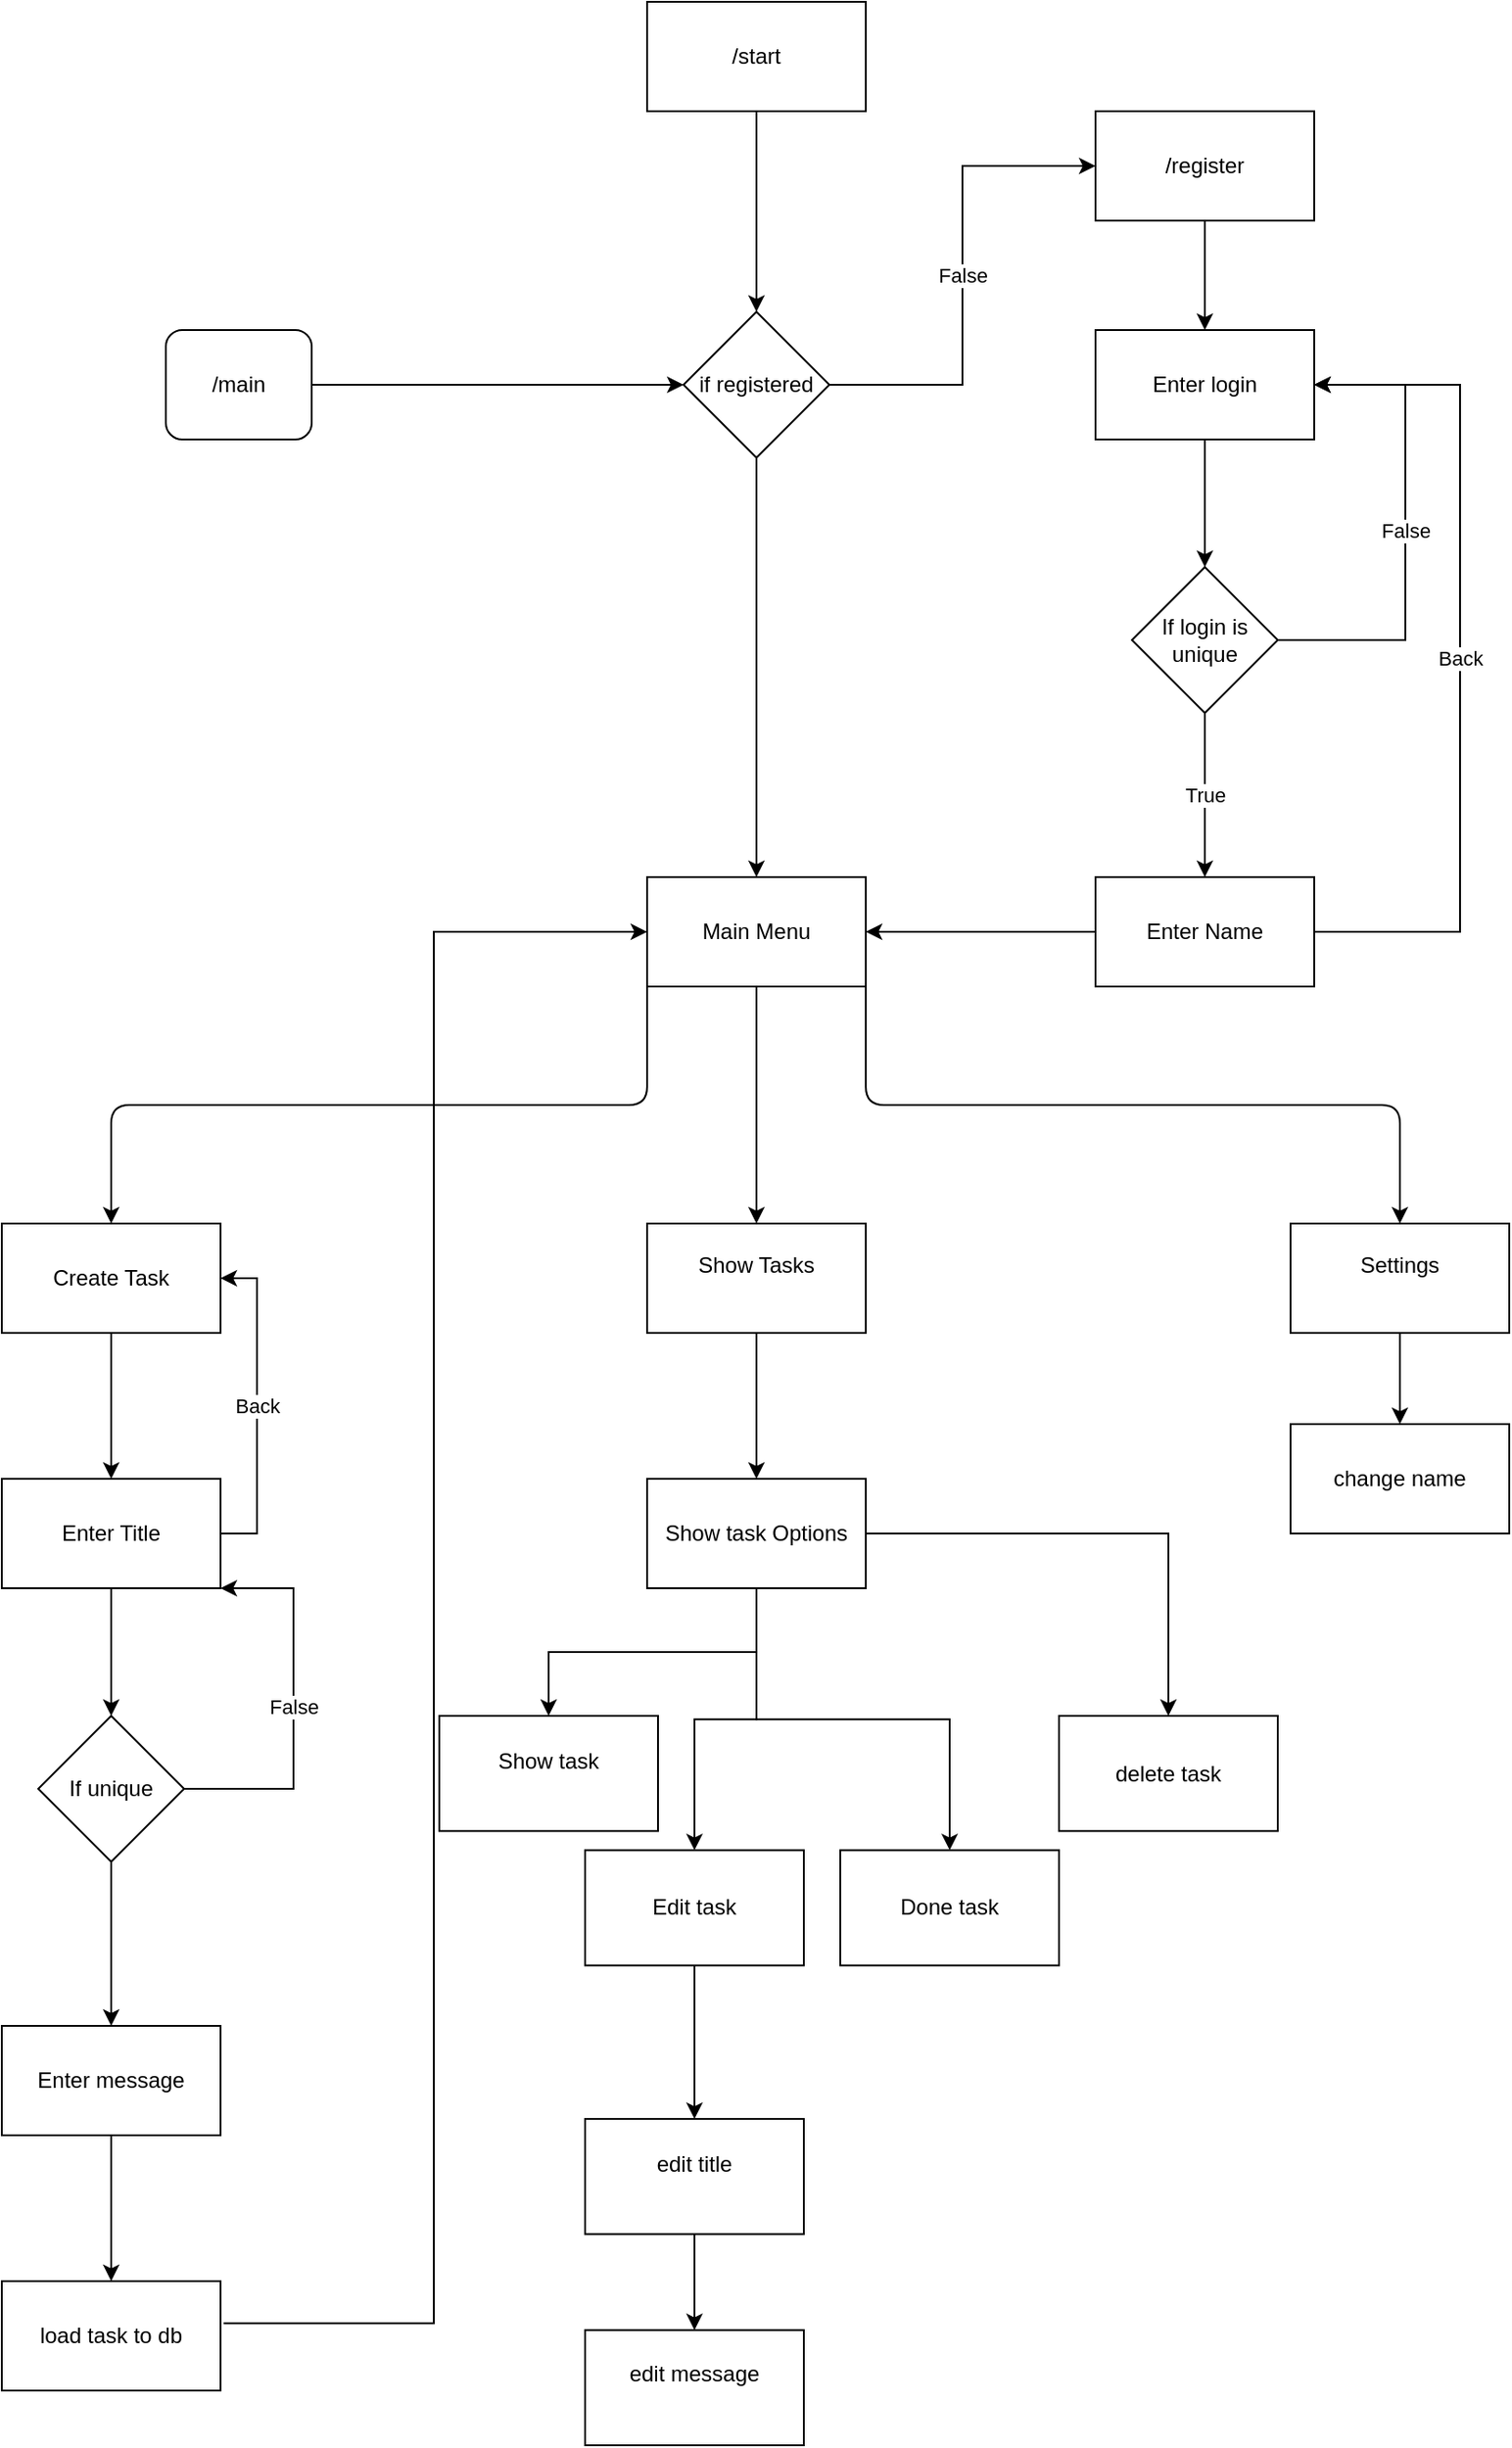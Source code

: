 <mxfile version="24.7.5">
  <diagram name="Страница — 1" id="NpcusJE1uTSJz9AERHdL">
    <mxGraphModel dx="1468" dy="932" grid="1" gridSize="10" guides="1" tooltips="1" connect="1" arrows="1" fold="1" page="1" pageScale="1" pageWidth="827" pageHeight="1169" math="0" shadow="0">
      <root>
        <mxCell id="0" />
        <mxCell id="1" parent="0" />
        <mxCell id="-a8jQ-xbufBVmyGvMNfR-16" style="edgeStyle=orthogonalEdgeStyle;rounded=0;orthogonalLoop=1;jettySize=auto;html=1;exitX=0.5;exitY=1;exitDx=0;exitDy=0;entryX=0.5;entryY=0;entryDx=0;entryDy=0;" edge="1" parent="1" source="-a8jQ-xbufBVmyGvMNfR-1" target="-a8jQ-xbufBVmyGvMNfR-4">
          <mxGeometry relative="1" as="geometry" />
        </mxCell>
        <mxCell id="-a8jQ-xbufBVmyGvMNfR-1" value="/start" style="rounded=0;whiteSpace=wrap;html=1;" vertex="1" parent="1">
          <mxGeometry x="354" width="120" height="60" as="geometry" />
        </mxCell>
        <mxCell id="-a8jQ-xbufBVmyGvMNfR-8" value="False" style="edgeStyle=orthogonalEdgeStyle;rounded=0;orthogonalLoop=1;jettySize=auto;html=1;entryX=0;entryY=0.5;entryDx=0;entryDy=0;" edge="1" parent="1" source="-a8jQ-xbufBVmyGvMNfR-4" target="-a8jQ-xbufBVmyGvMNfR-53">
          <mxGeometry relative="1" as="geometry">
            <mxPoint x="560" y="210" as="targetPoint" />
          </mxGeometry>
        </mxCell>
        <mxCell id="-a8jQ-xbufBVmyGvMNfR-19" value="" style="edgeStyle=orthogonalEdgeStyle;rounded=0;orthogonalLoop=1;jettySize=auto;html=1;" edge="1" parent="1" source="-a8jQ-xbufBVmyGvMNfR-4" target="-a8jQ-xbufBVmyGvMNfR-18">
          <mxGeometry relative="1" as="geometry" />
        </mxCell>
        <mxCell id="-a8jQ-xbufBVmyGvMNfR-4" value="if registered" style="rhombus;whiteSpace=wrap;html=1;" vertex="1" parent="1">
          <mxGeometry x="374" y="170" width="80" height="80" as="geometry" />
        </mxCell>
        <mxCell id="-a8jQ-xbufBVmyGvMNfR-12" value="" style="edgeStyle=orthogonalEdgeStyle;rounded=0;orthogonalLoop=1;jettySize=auto;html=1;" edge="1" parent="1" source="-a8jQ-xbufBVmyGvMNfR-7" target="-a8jQ-xbufBVmyGvMNfR-11">
          <mxGeometry relative="1" as="geometry" />
        </mxCell>
        <mxCell id="-a8jQ-xbufBVmyGvMNfR-7" value="Enter login" style="whiteSpace=wrap;html=1;" vertex="1" parent="1">
          <mxGeometry x="600" y="180" width="120" height="60" as="geometry" />
        </mxCell>
        <mxCell id="-a8jQ-xbufBVmyGvMNfR-14" value="True" style="edgeStyle=orthogonalEdgeStyle;rounded=0;orthogonalLoop=1;jettySize=auto;html=1;" edge="1" parent="1" source="-a8jQ-xbufBVmyGvMNfR-11" target="-a8jQ-xbufBVmyGvMNfR-13">
          <mxGeometry relative="1" as="geometry" />
        </mxCell>
        <mxCell id="-a8jQ-xbufBVmyGvMNfR-15" value="False" style="edgeStyle=orthogonalEdgeStyle;rounded=0;orthogonalLoop=1;jettySize=auto;html=1;exitX=1;exitY=0.5;exitDx=0;exitDy=0;entryX=1;entryY=0.5;entryDx=0;entryDy=0;" edge="1" parent="1" source="-a8jQ-xbufBVmyGvMNfR-11" target="-a8jQ-xbufBVmyGvMNfR-7">
          <mxGeometry relative="1" as="geometry">
            <Array as="points">
              <mxPoint x="770" y="350" />
              <mxPoint x="770" y="210" />
            </Array>
          </mxGeometry>
        </mxCell>
        <mxCell id="-a8jQ-xbufBVmyGvMNfR-11" value="If login is unique" style="rhombus;whiteSpace=wrap;html=1;" vertex="1" parent="1">
          <mxGeometry x="620" y="310" width="80" height="80" as="geometry" />
        </mxCell>
        <mxCell id="-a8jQ-xbufBVmyGvMNfR-20" style="edgeStyle=orthogonalEdgeStyle;rounded=0;orthogonalLoop=1;jettySize=auto;html=1;exitX=0;exitY=0.5;exitDx=0;exitDy=0;entryX=1;entryY=0.5;entryDx=0;entryDy=0;" edge="1" parent="1" source="-a8jQ-xbufBVmyGvMNfR-13" target="-a8jQ-xbufBVmyGvMNfR-18">
          <mxGeometry relative="1" as="geometry" />
        </mxCell>
        <mxCell id="-a8jQ-xbufBVmyGvMNfR-22" value="Back" style="edgeStyle=orthogonalEdgeStyle;rounded=0;orthogonalLoop=1;jettySize=auto;html=1;entryX=1;entryY=0.5;entryDx=0;entryDy=0;exitX=1;exitY=0.5;exitDx=0;exitDy=0;" edge="1" parent="1" source="-a8jQ-xbufBVmyGvMNfR-13" target="-a8jQ-xbufBVmyGvMNfR-7">
          <mxGeometry relative="1" as="geometry">
            <mxPoint x="660" y="420" as="sourcePoint" />
            <Array as="points">
              <mxPoint x="800" y="510" />
              <mxPoint x="800" y="210" />
            </Array>
          </mxGeometry>
        </mxCell>
        <mxCell id="-a8jQ-xbufBVmyGvMNfR-13" value="Enter Name" style="whiteSpace=wrap;html=1;" vertex="1" parent="1">
          <mxGeometry x="600" y="480" width="120" height="60" as="geometry" />
        </mxCell>
        <mxCell id="-a8jQ-xbufBVmyGvMNfR-27" style="edgeStyle=orthogonalEdgeStyle;rounded=1;orthogonalLoop=1;jettySize=auto;html=1;exitX=0;exitY=1;exitDx=0;exitDy=0;curved=0;" edge="1" parent="1" source="-a8jQ-xbufBVmyGvMNfR-18" target="-a8jQ-xbufBVmyGvMNfR-24">
          <mxGeometry relative="1" as="geometry" />
        </mxCell>
        <mxCell id="-a8jQ-xbufBVmyGvMNfR-29" value="" style="edgeStyle=orthogonalEdgeStyle;rounded=0;orthogonalLoop=1;jettySize=auto;html=1;" edge="1" parent="1" source="-a8jQ-xbufBVmyGvMNfR-18" target="-a8jQ-xbufBVmyGvMNfR-28">
          <mxGeometry relative="1" as="geometry" />
        </mxCell>
        <mxCell id="-a8jQ-xbufBVmyGvMNfR-30" style="edgeStyle=orthogonalEdgeStyle;rounded=1;orthogonalLoop=1;jettySize=auto;html=1;exitX=1;exitY=1;exitDx=0;exitDy=0;entryX=0.5;entryY=0;entryDx=0;entryDy=0;curved=0;" edge="1" parent="1" source="-a8jQ-xbufBVmyGvMNfR-18" target="-a8jQ-xbufBVmyGvMNfR-31">
          <mxGeometry relative="1" as="geometry">
            <mxPoint x="700" y="660" as="targetPoint" />
          </mxGeometry>
        </mxCell>
        <mxCell id="-a8jQ-xbufBVmyGvMNfR-18" value="Main Menu" style="whiteSpace=wrap;html=1;" vertex="1" parent="1">
          <mxGeometry x="354" y="480" width="120" height="60" as="geometry" />
        </mxCell>
        <mxCell id="-a8jQ-xbufBVmyGvMNfR-33" value="" style="edgeStyle=orthogonalEdgeStyle;rounded=0;orthogonalLoop=1;jettySize=auto;html=1;" edge="1" parent="1" source="-a8jQ-xbufBVmyGvMNfR-24" target="-a8jQ-xbufBVmyGvMNfR-32">
          <mxGeometry relative="1" as="geometry" />
        </mxCell>
        <mxCell id="-a8jQ-xbufBVmyGvMNfR-24" value="Create Task" style="whiteSpace=wrap;html=1;" vertex="1" parent="1">
          <mxGeometry y="670" width="120" height="60" as="geometry" />
        </mxCell>
        <mxCell id="-a8jQ-xbufBVmyGvMNfR-52" value="" style="edgeStyle=orthogonalEdgeStyle;rounded=0;orthogonalLoop=1;jettySize=auto;html=1;" edge="1" parent="1" source="-a8jQ-xbufBVmyGvMNfR-28" target="-a8jQ-xbufBVmyGvMNfR-51">
          <mxGeometry relative="1" as="geometry" />
        </mxCell>
        <mxCell id="-a8jQ-xbufBVmyGvMNfR-28" value="Show Tasks&lt;div&gt;&lt;br&gt;&lt;/div&gt;" style="whiteSpace=wrap;html=1;" vertex="1" parent="1">
          <mxGeometry x="354" y="670" width="120" height="60" as="geometry" />
        </mxCell>
        <mxCell id="-a8jQ-xbufBVmyGvMNfR-50" value="" style="edgeStyle=orthogonalEdgeStyle;rounded=0;orthogonalLoop=1;jettySize=auto;html=1;" edge="1" parent="1" source="-a8jQ-xbufBVmyGvMNfR-31" target="-a8jQ-xbufBVmyGvMNfR-49">
          <mxGeometry relative="1" as="geometry" />
        </mxCell>
        <mxCell id="-a8jQ-xbufBVmyGvMNfR-31" value="Settings&lt;div&gt;&lt;br&gt;&lt;/div&gt;" style="rounded=0;whiteSpace=wrap;html=1;" vertex="1" parent="1">
          <mxGeometry x="707" y="670" width="120" height="60" as="geometry" />
        </mxCell>
        <mxCell id="-a8jQ-xbufBVmyGvMNfR-36" value="Back" style="edgeStyle=orthogonalEdgeStyle;rounded=0;orthogonalLoop=1;jettySize=auto;html=1;exitX=1;exitY=0.5;exitDx=0;exitDy=0;entryX=1;entryY=0.5;entryDx=0;entryDy=0;" edge="1" parent="1" source="-a8jQ-xbufBVmyGvMNfR-32" target="-a8jQ-xbufBVmyGvMNfR-24">
          <mxGeometry relative="1" as="geometry" />
        </mxCell>
        <mxCell id="-a8jQ-xbufBVmyGvMNfR-41" value="" style="edgeStyle=orthogonalEdgeStyle;rounded=0;orthogonalLoop=1;jettySize=auto;html=1;" edge="1" parent="1" source="-a8jQ-xbufBVmyGvMNfR-32" target="-a8jQ-xbufBVmyGvMNfR-40">
          <mxGeometry relative="1" as="geometry" />
        </mxCell>
        <mxCell id="-a8jQ-xbufBVmyGvMNfR-32" value="Enter Title" style="whiteSpace=wrap;html=1;" vertex="1" parent="1">
          <mxGeometry y="810" width="120" height="60" as="geometry" />
        </mxCell>
        <mxCell id="-a8jQ-xbufBVmyGvMNfR-39" style="edgeStyle=orthogonalEdgeStyle;rounded=0;orthogonalLoop=1;jettySize=auto;html=1;exitX=1;exitY=0.5;exitDx=0;exitDy=0;entryX=0;entryY=0.5;entryDx=0;entryDy=0;" edge="1" parent="1" source="-a8jQ-xbufBVmyGvMNfR-38" target="-a8jQ-xbufBVmyGvMNfR-4">
          <mxGeometry relative="1" as="geometry" />
        </mxCell>
        <mxCell id="-a8jQ-xbufBVmyGvMNfR-38" value="/m&lt;span style=&quot;background-color: initial;&quot;&gt;ain&lt;/span&gt;" style="rounded=1;whiteSpace=wrap;html=1;" vertex="1" parent="1">
          <mxGeometry x="90" y="180" width="80" height="60" as="geometry" />
        </mxCell>
        <mxCell id="-a8jQ-xbufBVmyGvMNfR-43" value="False" style="edgeStyle=orthogonalEdgeStyle;rounded=0;orthogonalLoop=1;jettySize=auto;html=1;exitX=1;exitY=0.5;exitDx=0;exitDy=0;entryX=1;entryY=1;entryDx=0;entryDy=0;" edge="1" parent="1" source="-a8jQ-xbufBVmyGvMNfR-40" target="-a8jQ-xbufBVmyGvMNfR-32">
          <mxGeometry relative="1" as="geometry">
            <Array as="points">
              <mxPoint x="160" y="980" />
              <mxPoint x="160" y="870" />
            </Array>
          </mxGeometry>
        </mxCell>
        <mxCell id="-a8jQ-xbufBVmyGvMNfR-45" value="" style="edgeStyle=orthogonalEdgeStyle;rounded=0;orthogonalLoop=1;jettySize=auto;html=1;" edge="1" parent="1" source="-a8jQ-xbufBVmyGvMNfR-40" target="-a8jQ-xbufBVmyGvMNfR-44">
          <mxGeometry relative="1" as="geometry" />
        </mxCell>
        <mxCell id="-a8jQ-xbufBVmyGvMNfR-40" value="If unique" style="rhombus;whiteSpace=wrap;html=1;" vertex="1" parent="1">
          <mxGeometry x="20" y="940" width="80" height="80" as="geometry" />
        </mxCell>
        <mxCell id="-a8jQ-xbufBVmyGvMNfR-46" style="edgeStyle=orthogonalEdgeStyle;rounded=0;orthogonalLoop=1;jettySize=auto;html=1;exitX=1.014;exitY=0.385;exitDx=0;exitDy=0;entryX=0;entryY=0.5;entryDx=0;entryDy=0;exitPerimeter=0;" edge="1" parent="1" source="-a8jQ-xbufBVmyGvMNfR-47" target="-a8jQ-xbufBVmyGvMNfR-18">
          <mxGeometry relative="1" as="geometry" />
        </mxCell>
        <mxCell id="-a8jQ-xbufBVmyGvMNfR-48" value="" style="edgeStyle=orthogonalEdgeStyle;rounded=0;orthogonalLoop=1;jettySize=auto;html=1;" edge="1" parent="1" source="-a8jQ-xbufBVmyGvMNfR-44" target="-a8jQ-xbufBVmyGvMNfR-47">
          <mxGeometry relative="1" as="geometry" />
        </mxCell>
        <mxCell id="-a8jQ-xbufBVmyGvMNfR-44" value="Enter message" style="whiteSpace=wrap;html=1;" vertex="1" parent="1">
          <mxGeometry y="1110" width="120" height="60" as="geometry" />
        </mxCell>
        <mxCell id="-a8jQ-xbufBVmyGvMNfR-47" value="load task to db" style="whiteSpace=wrap;html=1;" vertex="1" parent="1">
          <mxGeometry y="1250" width="120" height="60" as="geometry" />
        </mxCell>
        <mxCell id="-a8jQ-xbufBVmyGvMNfR-49" value="change name" style="whiteSpace=wrap;html=1;rounded=0;" vertex="1" parent="1">
          <mxGeometry x="707" y="780" width="120" height="60" as="geometry" />
        </mxCell>
        <mxCell id="-a8jQ-xbufBVmyGvMNfR-56" value="" style="edgeStyle=orthogonalEdgeStyle;rounded=0;orthogonalLoop=1;jettySize=auto;html=1;" edge="1" parent="1" source="-a8jQ-xbufBVmyGvMNfR-51" target="-a8jQ-xbufBVmyGvMNfR-55">
          <mxGeometry relative="1" as="geometry" />
        </mxCell>
        <mxCell id="-a8jQ-xbufBVmyGvMNfR-58" value="" style="edgeStyle=orthogonalEdgeStyle;rounded=0;orthogonalLoop=1;jettySize=auto;html=1;" edge="1" parent="1" source="-a8jQ-xbufBVmyGvMNfR-51" target="-a8jQ-xbufBVmyGvMNfR-57">
          <mxGeometry relative="1" as="geometry" />
        </mxCell>
        <mxCell id="-a8jQ-xbufBVmyGvMNfR-60" value="" style="edgeStyle=orthogonalEdgeStyle;rounded=0;orthogonalLoop=1;jettySize=auto;html=1;" edge="1" parent="1" source="-a8jQ-xbufBVmyGvMNfR-51" target="-a8jQ-xbufBVmyGvMNfR-59">
          <mxGeometry relative="1" as="geometry" />
        </mxCell>
        <mxCell id="-a8jQ-xbufBVmyGvMNfR-62" value="" style="edgeStyle=orthogonalEdgeStyle;rounded=0;orthogonalLoop=1;jettySize=auto;html=1;" edge="1" parent="1" source="-a8jQ-xbufBVmyGvMNfR-51" target="-a8jQ-xbufBVmyGvMNfR-61">
          <mxGeometry relative="1" as="geometry" />
        </mxCell>
        <mxCell id="-a8jQ-xbufBVmyGvMNfR-51" value="Show task Options" style="whiteSpace=wrap;html=1;" vertex="1" parent="1">
          <mxGeometry x="354" y="810" width="120" height="60" as="geometry" />
        </mxCell>
        <mxCell id="-a8jQ-xbufBVmyGvMNfR-54" style="edgeStyle=orthogonalEdgeStyle;rounded=0;orthogonalLoop=1;jettySize=auto;html=1;entryX=0.5;entryY=0;entryDx=0;entryDy=0;" edge="1" parent="1" source="-a8jQ-xbufBVmyGvMNfR-53" target="-a8jQ-xbufBVmyGvMNfR-7">
          <mxGeometry relative="1" as="geometry" />
        </mxCell>
        <mxCell id="-a8jQ-xbufBVmyGvMNfR-53" value="/register" style="rounded=0;whiteSpace=wrap;html=1;" vertex="1" parent="1">
          <mxGeometry x="600" y="60" width="120" height="60" as="geometry" />
        </mxCell>
        <mxCell id="-a8jQ-xbufBVmyGvMNfR-68" value="" style="group" vertex="1" connectable="0" parent="1">
          <mxGeometry x="240" y="940" width="460" height="400" as="geometry" />
        </mxCell>
        <mxCell id="-a8jQ-xbufBVmyGvMNfR-55" value="Show task&lt;div&gt;&lt;br&gt;&lt;/div&gt;" style="whiteSpace=wrap;html=1;" vertex="1" parent="-a8jQ-xbufBVmyGvMNfR-68">
          <mxGeometry width="120" height="63.158" as="geometry" />
        </mxCell>
        <mxCell id="-a8jQ-xbufBVmyGvMNfR-57" value="delete task" style="whiteSpace=wrap;html=1;" vertex="1" parent="-a8jQ-xbufBVmyGvMNfR-68">
          <mxGeometry x="340" width="120" height="63.158" as="geometry" />
        </mxCell>
        <mxCell id="-a8jQ-xbufBVmyGvMNfR-59" value="Edit task" style="whiteSpace=wrap;html=1;" vertex="1" parent="-a8jQ-xbufBVmyGvMNfR-68">
          <mxGeometry x="80" y="73.684" width="120" height="63.158" as="geometry" />
        </mxCell>
        <mxCell id="-a8jQ-xbufBVmyGvMNfR-61" value="Done task" style="whiteSpace=wrap;html=1;" vertex="1" parent="-a8jQ-xbufBVmyGvMNfR-68">
          <mxGeometry x="220" y="73.684" width="120" height="63.158" as="geometry" />
        </mxCell>
        <mxCell id="-a8jQ-xbufBVmyGvMNfR-63" value="edit title&lt;div&gt;&lt;br&gt;&lt;/div&gt;" style="whiteSpace=wrap;html=1;" vertex="1" parent="-a8jQ-xbufBVmyGvMNfR-68">
          <mxGeometry x="80" y="221.053" width="120" height="63.158" as="geometry" />
        </mxCell>
        <mxCell id="-a8jQ-xbufBVmyGvMNfR-66" value="edit message&lt;div&gt;&lt;br&gt;&lt;/div&gt;" style="whiteSpace=wrap;html=1;" vertex="1" parent="-a8jQ-xbufBVmyGvMNfR-68">
          <mxGeometry x="80" y="336.842" width="120" height="63.158" as="geometry" />
        </mxCell>
        <mxCell id="-a8jQ-xbufBVmyGvMNfR-64" value="" style="edgeStyle=orthogonalEdgeStyle;rounded=0;orthogonalLoop=1;jettySize=auto;html=1;" edge="1" parent="-a8jQ-xbufBVmyGvMNfR-68" source="-a8jQ-xbufBVmyGvMNfR-59" target="-a8jQ-xbufBVmyGvMNfR-63">
          <mxGeometry relative="1" as="geometry" />
        </mxCell>
        <mxCell id="-a8jQ-xbufBVmyGvMNfR-67" style="edgeStyle=orthogonalEdgeStyle;rounded=0;orthogonalLoop=1;jettySize=auto;html=1;exitX=0.5;exitY=1;exitDx=0;exitDy=0;entryX=0.5;entryY=0;entryDx=0;entryDy=0;" edge="1" parent="-a8jQ-xbufBVmyGvMNfR-68" source="-a8jQ-xbufBVmyGvMNfR-63" target="-a8jQ-xbufBVmyGvMNfR-66">
          <mxGeometry relative="1" as="geometry" />
        </mxCell>
      </root>
    </mxGraphModel>
  </diagram>
</mxfile>
